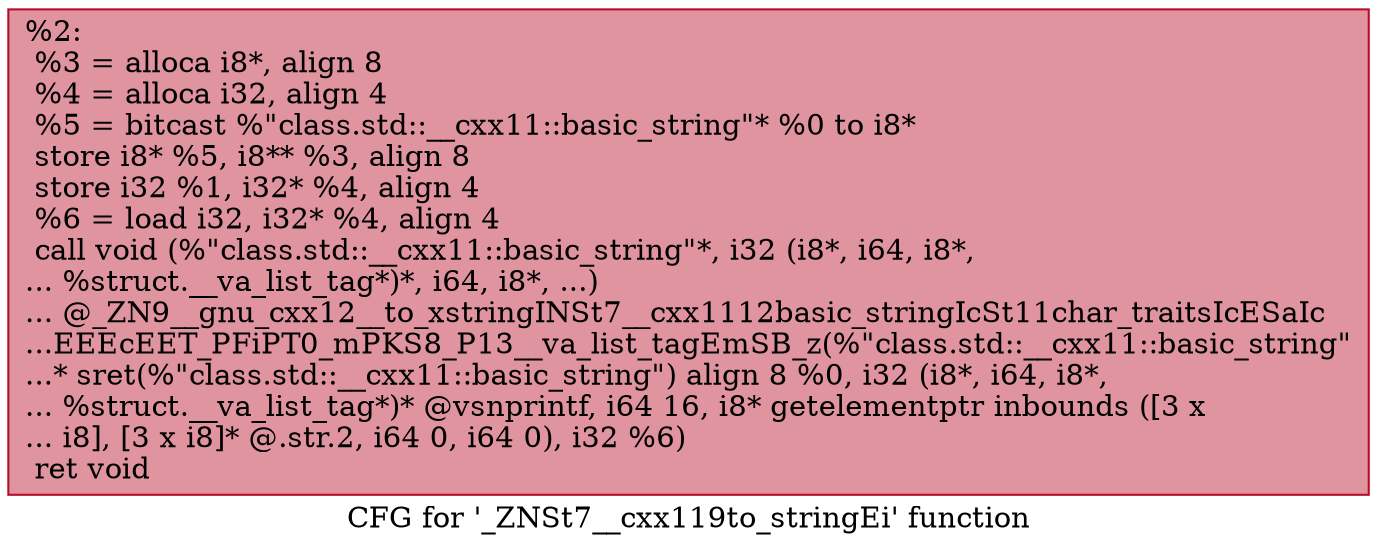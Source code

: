 digraph "CFG for '_ZNSt7__cxx119to_stringEi' function" {
	label="CFG for '_ZNSt7__cxx119to_stringEi' function";

	Node0x565382a57730 [shape=record,color="#b70d28ff", style=filled, fillcolor="#b70d2870",label="{%2:\l  %3 = alloca i8*, align 8\l  %4 = alloca i32, align 4\l  %5 = bitcast %\"class.std::__cxx11::basic_string\"* %0 to i8*\l  store i8* %5, i8** %3, align 8\l  store i32 %1, i32* %4, align 4\l  %6 = load i32, i32* %4, align 4\l  call void (%\"class.std::__cxx11::basic_string\"*, i32 (i8*, i64, i8*,\l... %struct.__va_list_tag*)*, i64, i8*, ...)\l... @_ZN9__gnu_cxx12__to_xstringINSt7__cxx1112basic_stringIcSt11char_traitsIcESaIc\l...EEEcEET_PFiPT0_mPKS8_P13__va_list_tagEmSB_z(%\"class.std::__cxx11::basic_string\"\l...* sret(%\"class.std::__cxx11::basic_string\") align 8 %0, i32 (i8*, i64, i8*,\l... %struct.__va_list_tag*)* @vsnprintf, i64 16, i8* getelementptr inbounds ([3 x\l... i8], [3 x i8]* @.str.2, i64 0, i64 0), i32 %6)\l  ret void\l}"];
}
